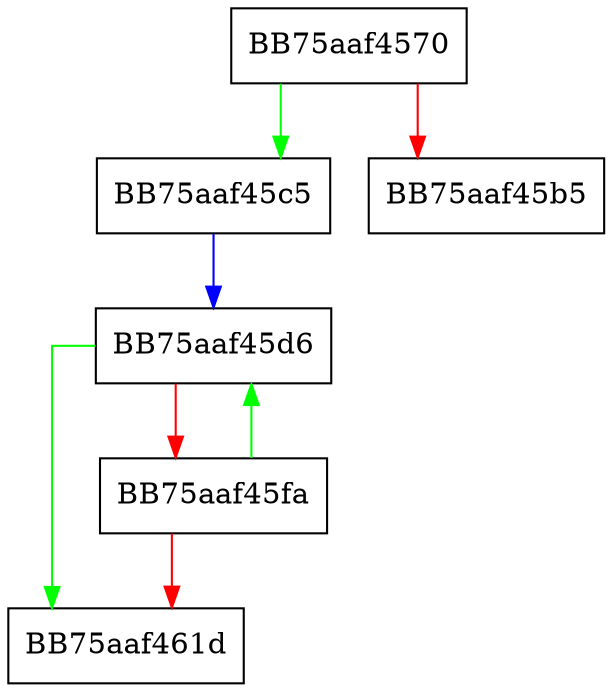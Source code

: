 digraph lua_mp_bitsplit {
  node [shape="box"];
  graph [splines=ortho];
  BB75aaf4570 -> BB75aaf45c5 [color="green"];
  BB75aaf4570 -> BB75aaf45b5 [color="red"];
  BB75aaf45c5 -> BB75aaf45d6 [color="blue"];
  BB75aaf45d6 -> BB75aaf461d [color="green"];
  BB75aaf45d6 -> BB75aaf45fa [color="red"];
  BB75aaf45fa -> BB75aaf45d6 [color="green"];
  BB75aaf45fa -> BB75aaf461d [color="red"];
}